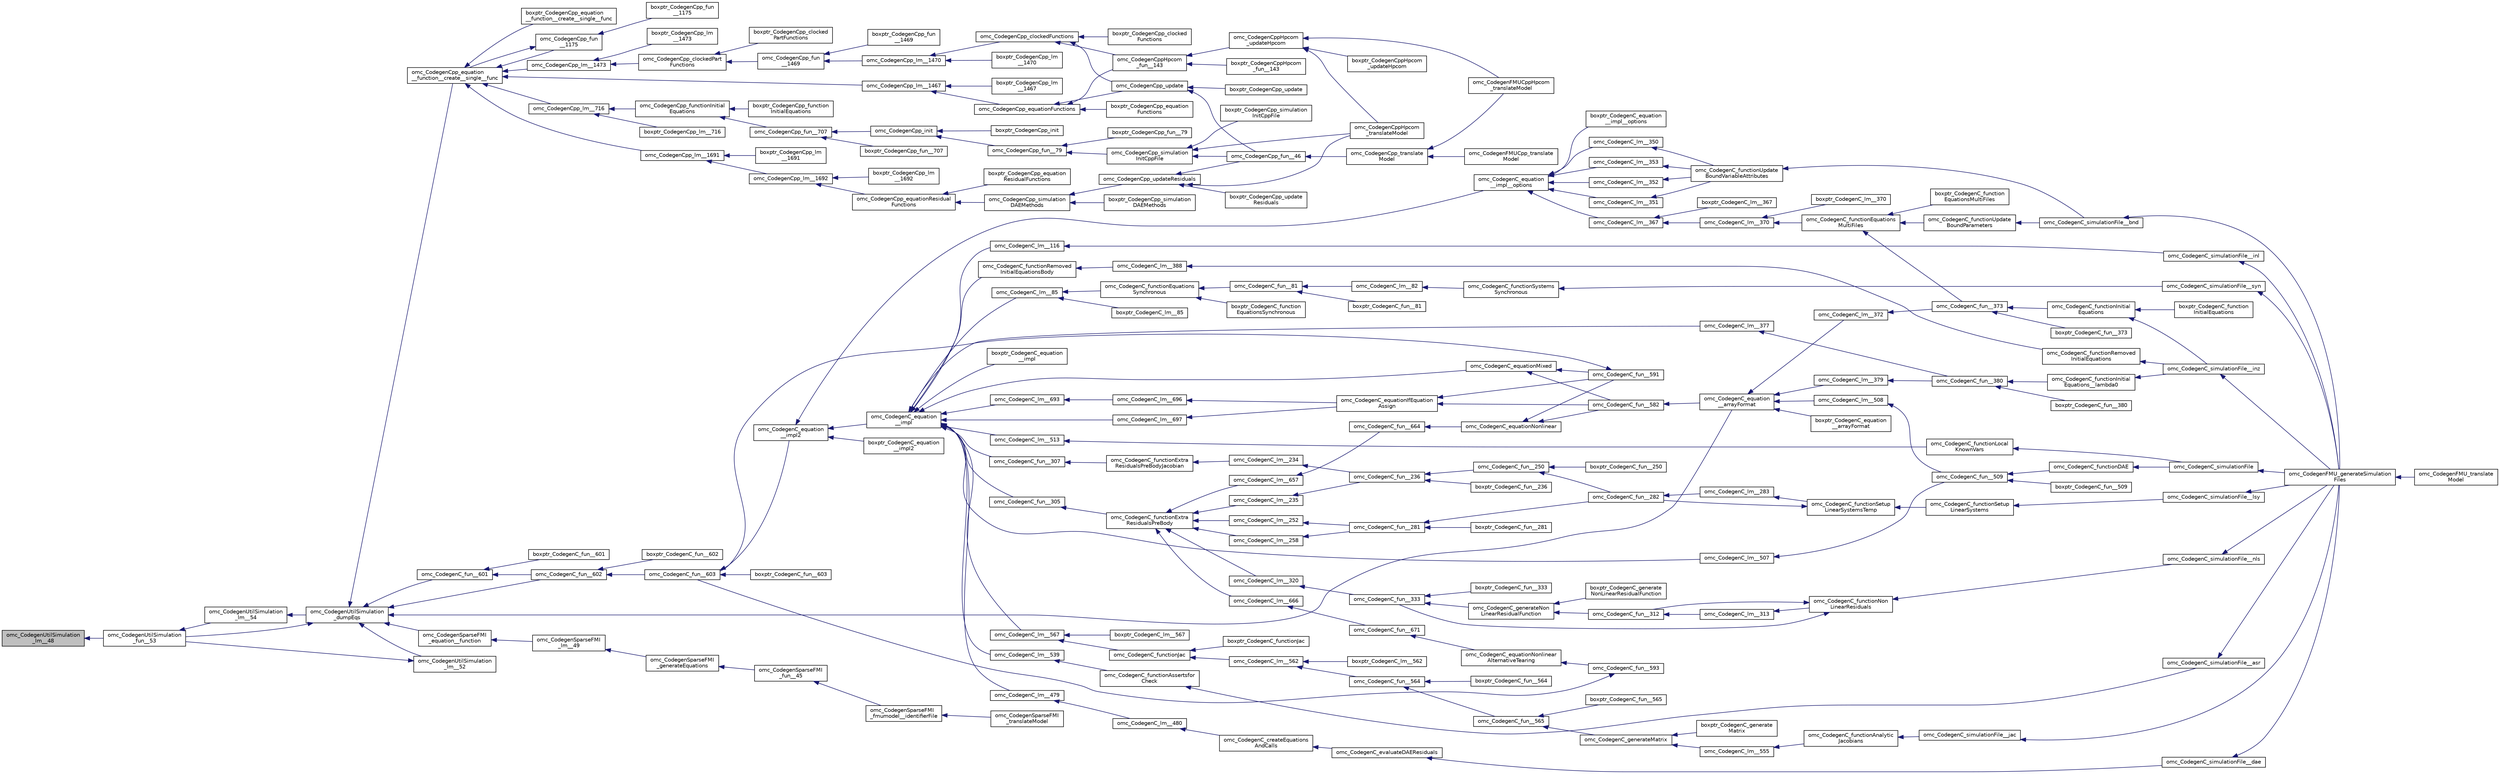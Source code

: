 digraph "omc_CodegenUtilSimulation_lm__48"
{
  edge [fontname="Helvetica",fontsize="10",labelfontname="Helvetica",labelfontsize="10"];
  node [fontname="Helvetica",fontsize="10",shape=record];
  rankdir="LR";
  Node5258 [label="omc_CodegenUtilSimulation\l_lm__48",height=0.2,width=0.4,color="black", fillcolor="grey75", style="filled", fontcolor="black"];
  Node5258 -> Node5259 [dir="back",color="midnightblue",fontsize="10",style="solid",fontname="Helvetica"];
  Node5259 [label="omc_CodegenUtilSimulation\l_fun__53",height=0.2,width=0.4,color="black", fillcolor="white", style="filled",URL="$d1/dda/_codegen_util_simulation_8c.html#abde315e24cb8e4a80dc8c84bb13526ce"];
  Node5259 -> Node5260 [dir="back",color="midnightblue",fontsize="10",style="solid",fontname="Helvetica"];
  Node5260 [label="omc_CodegenUtilSimulation\l_lm__54",height=0.2,width=0.4,color="black", fillcolor="white", style="filled",URL="$d1/dda/_codegen_util_simulation_8c.html#a4ba6533ed2d561723322f604fb020845"];
  Node5260 -> Node5261 [dir="back",color="midnightblue",fontsize="10",style="solid",fontname="Helvetica"];
  Node5261 [label="omc_CodegenUtilSimulation\l_dumpEqs",height=0.2,width=0.4,color="black", fillcolor="white", style="filled",URL="$df/d6d/_codegen_util_simulation_8h.html#a7cf0333b085b870158122dea0c05d862"];
  Node5261 -> Node5262 [dir="back",color="midnightblue",fontsize="10",style="solid",fontname="Helvetica"];
  Node5262 [label="omc_CodegenC_fun__602",height=0.2,width=0.4,color="black", fillcolor="white", style="filled",URL="$d4/ddb/_codegen_c_8c.html#a5a73b781856c82fe63ded6bef4382794"];
  Node5262 -> Node5263 [dir="back",color="midnightblue",fontsize="10",style="solid",fontname="Helvetica"];
  Node5263 [label="omc_CodegenC_fun__603",height=0.2,width=0.4,color="black", fillcolor="white", style="filled",URL="$d4/ddb/_codegen_c_8c.html#a52ecda2725090c0f23b03e9e02188e93"];
  Node5263 -> Node5264 [dir="back",color="midnightblue",fontsize="10",style="solid",fontname="Helvetica"];
  Node5264 [label="omc_CodegenC_equation\l__impl2",height=0.2,width=0.4,color="black", fillcolor="white", style="filled",URL="$d9/d0d/_codegen_c_8h.html#a6a2ded0777e0758d5ae132de3a12bb8d"];
  Node5264 -> Node5265 [dir="back",color="midnightblue",fontsize="10",style="solid",fontname="Helvetica"];
  Node5265 [label="boxptr_CodegenC_equation\l__impl2",height=0.2,width=0.4,color="black", fillcolor="white", style="filled",URL="$d9/d0d/_codegen_c_8h.html#a9774bec233aa40b5c476dee49dd4186c"];
  Node5264 -> Node5266 [dir="back",color="midnightblue",fontsize="10",style="solid",fontname="Helvetica"];
  Node5266 [label="omc_CodegenC_equation\l__impl__options",height=0.2,width=0.4,color="black", fillcolor="white", style="filled",URL="$d9/d0d/_codegen_c_8h.html#ab3b02c697848c82dbe96e05a872de526"];
  Node5266 -> Node5267 [dir="back",color="midnightblue",fontsize="10",style="solid",fontname="Helvetica"];
  Node5267 [label="boxptr_CodegenC_equation\l__impl__options",height=0.2,width=0.4,color="black", fillcolor="white", style="filled",URL="$d9/d0d/_codegen_c_8h.html#a75eb664c12f68629aa7ee564afec9ffd"];
  Node5266 -> Node5268 [dir="back",color="midnightblue",fontsize="10",style="solid",fontname="Helvetica"];
  Node5268 [label="omc_CodegenC_lm__367",height=0.2,width=0.4,color="black", fillcolor="white", style="filled",URL="$d4/ddb/_codegen_c_8c.html#aabd860692a691249b965c52531982b0e"];
  Node5268 -> Node5269 [dir="back",color="midnightblue",fontsize="10",style="solid",fontname="Helvetica"];
  Node5269 [label="omc_CodegenC_lm__370",height=0.2,width=0.4,color="black", fillcolor="white", style="filled",URL="$d4/ddb/_codegen_c_8c.html#a18a8146717b378f5dad864f84b72d278"];
  Node5269 -> Node5270 [dir="back",color="midnightblue",fontsize="10",style="solid",fontname="Helvetica"];
  Node5270 [label="omc_CodegenC_functionEquations\lMultiFiles",height=0.2,width=0.4,color="black", fillcolor="white", style="filled",URL="$d9/d0d/_codegen_c_8h.html#a858ed001eddca923c05b20f0fd0ec421"];
  Node5270 -> Node5271 [dir="back",color="midnightblue",fontsize="10",style="solid",fontname="Helvetica"];
  Node5271 [label="omc_CodegenC_fun__373",height=0.2,width=0.4,color="black", fillcolor="white", style="filled",URL="$d4/ddb/_codegen_c_8c.html#a3e763444cea2867a13a99921d0712dca"];
  Node5271 -> Node5272 [dir="back",color="midnightblue",fontsize="10",style="solid",fontname="Helvetica"];
  Node5272 [label="omc_CodegenC_functionInitial\lEquations",height=0.2,width=0.4,color="black", fillcolor="white", style="filled",URL="$d9/d0d/_codegen_c_8h.html#a782ae2f397c72c0b301b94b2a31a6402"];
  Node5272 -> Node5273 [dir="back",color="midnightblue",fontsize="10",style="solid",fontname="Helvetica"];
  Node5273 [label="boxptr_CodegenC_function\lInitialEquations",height=0.2,width=0.4,color="black", fillcolor="white", style="filled",URL="$d9/d0d/_codegen_c_8h.html#a8c9f622725bd36f260bf72f9058876e8"];
  Node5272 -> Node5274 [dir="back",color="midnightblue",fontsize="10",style="solid",fontname="Helvetica"];
  Node5274 [label="omc_CodegenC_simulationFile__inz",height=0.2,width=0.4,color="black", fillcolor="white", style="filled",URL="$d9/d0d/_codegen_c_8h.html#a844887adfcac91294f11221e8f3b65e0"];
  Node5274 -> Node5275 [dir="back",color="midnightblue",fontsize="10",style="solid",fontname="Helvetica"];
  Node5275 [label="omc_CodegenFMU_generateSimulation\lFiles",height=0.2,width=0.4,color="black", fillcolor="white", style="filled",URL="$d8/da1/_codegen_f_m_u_8h.html#ab12b09d13d7235e90b75a92f53a0df2c"];
  Node5275 -> Node5276 [dir="back",color="midnightblue",fontsize="10",style="solid",fontname="Helvetica"];
  Node5276 [label="omc_CodegenFMU_translate\lModel",height=0.2,width=0.4,color="black", fillcolor="white", style="filled",URL="$d8/da1/_codegen_f_m_u_8h.html#a486a01f4defbf1db43fd8fdd71e82656"];
  Node5271 -> Node5277 [dir="back",color="midnightblue",fontsize="10",style="solid",fontname="Helvetica"];
  Node5277 [label="boxptr_CodegenC_fun__373",height=0.2,width=0.4,color="black", fillcolor="white", style="filled",URL="$d4/ddb/_codegen_c_8c.html#aba4d6e078689fca33aae6a5c5963eebf"];
  Node5270 -> Node5278 [dir="back",color="midnightblue",fontsize="10",style="solid",fontname="Helvetica"];
  Node5278 [label="boxptr_CodegenC_function\lEquationsMultiFiles",height=0.2,width=0.4,color="black", fillcolor="white", style="filled",URL="$d9/d0d/_codegen_c_8h.html#a62a9affd2bf2b0a890041177a8be9f40"];
  Node5270 -> Node5279 [dir="back",color="midnightblue",fontsize="10",style="solid",fontname="Helvetica"];
  Node5279 [label="omc_CodegenC_functionUpdate\lBoundParameters",height=0.2,width=0.4,color="black", fillcolor="white", style="filled",URL="$d9/d0d/_codegen_c_8h.html#a186c3e3839a43858a85df42b60bba090"];
  Node5279 -> Node5280 [dir="back",color="midnightblue",fontsize="10",style="solid",fontname="Helvetica"];
  Node5280 [label="omc_CodegenC_simulationFile__bnd",height=0.2,width=0.4,color="black", fillcolor="white", style="filled",URL="$d9/d0d/_codegen_c_8h.html#a7cb7236afa497c36866eab93619c18bc"];
  Node5280 -> Node5275 [dir="back",color="midnightblue",fontsize="10",style="solid",fontname="Helvetica"];
  Node5269 -> Node5281 [dir="back",color="midnightblue",fontsize="10",style="solid",fontname="Helvetica"];
  Node5281 [label="boxptr_CodegenC_lm__370",height=0.2,width=0.4,color="black", fillcolor="white", style="filled",URL="$d4/ddb/_codegen_c_8c.html#a3606e28bb84286ccf2cf3355287c9192"];
  Node5268 -> Node5282 [dir="back",color="midnightblue",fontsize="10",style="solid",fontname="Helvetica"];
  Node5282 [label="boxptr_CodegenC_lm__367",height=0.2,width=0.4,color="black", fillcolor="white", style="filled",URL="$d4/ddb/_codegen_c_8c.html#a979b65228d852eb7d371ada0a76a94dc"];
  Node5266 -> Node5283 [dir="back",color="midnightblue",fontsize="10",style="solid",fontname="Helvetica"];
  Node5283 [label="omc_CodegenC_lm__353",height=0.2,width=0.4,color="black", fillcolor="white", style="filled",URL="$d4/ddb/_codegen_c_8c.html#aab05c025c37a60c62165c21df7fa9138"];
  Node5283 -> Node5284 [dir="back",color="midnightblue",fontsize="10",style="solid",fontname="Helvetica"];
  Node5284 [label="omc_CodegenC_functionUpdate\lBoundVariableAttributes",height=0.2,width=0.4,color="black", fillcolor="white", style="filled",URL="$d9/d0d/_codegen_c_8h.html#a0908106b708e39d29097bc6fe5aa318a"];
  Node5284 -> Node5280 [dir="back",color="midnightblue",fontsize="10",style="solid",fontname="Helvetica"];
  Node5266 -> Node5285 [dir="back",color="midnightblue",fontsize="10",style="solid",fontname="Helvetica"];
  Node5285 [label="omc_CodegenC_lm__352",height=0.2,width=0.4,color="black", fillcolor="white", style="filled",URL="$d4/ddb/_codegen_c_8c.html#ac4eb12b7f08f21478b39ccd5b4eb288d"];
  Node5285 -> Node5284 [dir="back",color="midnightblue",fontsize="10",style="solid",fontname="Helvetica"];
  Node5266 -> Node5286 [dir="back",color="midnightblue",fontsize="10",style="solid",fontname="Helvetica"];
  Node5286 [label="omc_CodegenC_lm__351",height=0.2,width=0.4,color="black", fillcolor="white", style="filled",URL="$d4/ddb/_codegen_c_8c.html#a709e2c2bc4df980353c49359e7d09065"];
  Node5286 -> Node5284 [dir="back",color="midnightblue",fontsize="10",style="solid",fontname="Helvetica"];
  Node5266 -> Node5287 [dir="back",color="midnightblue",fontsize="10",style="solid",fontname="Helvetica"];
  Node5287 [label="omc_CodegenC_lm__350",height=0.2,width=0.4,color="black", fillcolor="white", style="filled",URL="$d4/ddb/_codegen_c_8c.html#a412e304f3713f3d4d3f394d8baddf836"];
  Node5287 -> Node5284 [dir="back",color="midnightblue",fontsize="10",style="solid",fontname="Helvetica"];
  Node5264 -> Node5288 [dir="back",color="midnightblue",fontsize="10",style="solid",fontname="Helvetica"];
  Node5288 [label="omc_CodegenC_equation\l__impl",height=0.2,width=0.4,color="black", fillcolor="white", style="filled",URL="$d9/d0d/_codegen_c_8h.html#a3b0dbc43d1298f27c1e755f1a635e0cf"];
  Node5288 -> Node5289 [dir="back",color="midnightblue",fontsize="10",style="solid",fontname="Helvetica"];
  Node5289 [label="omc_CodegenC_lm__697",height=0.2,width=0.4,color="black", fillcolor="white", style="filled",URL="$d4/ddb/_codegen_c_8c.html#ab0ff4ac05349759c51c6301989351a5f"];
  Node5289 -> Node5290 [dir="back",color="midnightblue",fontsize="10",style="solid",fontname="Helvetica"];
  Node5290 [label="omc_CodegenC_equationIfEquation\lAssign",height=0.2,width=0.4,color="black", fillcolor="white", style="filled",URL="$d9/d0d/_codegen_c_8h.html#aa341b612a8e5b682d765a0fc7958590b"];
  Node5290 -> Node5291 [dir="back",color="midnightblue",fontsize="10",style="solid",fontname="Helvetica"];
  Node5291 [label="omc_CodegenC_fun__591",height=0.2,width=0.4,color="black", fillcolor="white", style="filled",URL="$d4/ddb/_codegen_c_8c.html#a3cf53c1060f29c42101bbc7cdc24de9d"];
  Node5291 -> Node5263 [dir="back",color="midnightblue",fontsize="10",style="solid",fontname="Helvetica"];
  Node5290 -> Node5292 [dir="back",color="midnightblue",fontsize="10",style="solid",fontname="Helvetica"];
  Node5292 [label="omc_CodegenC_fun__582",height=0.2,width=0.4,color="black", fillcolor="white", style="filled",URL="$d4/ddb/_codegen_c_8c.html#a05671dbebdbf81b67d6228d9b4198879"];
  Node5292 -> Node5293 [dir="back",color="midnightblue",fontsize="10",style="solid",fontname="Helvetica"];
  Node5293 [label="omc_CodegenC_equation\l__arrayFormat",height=0.2,width=0.4,color="black", fillcolor="white", style="filled",URL="$d9/d0d/_codegen_c_8h.html#a719a18d49f74c2fac41b94cafa55c865"];
  Node5293 -> Node5294 [dir="back",color="midnightblue",fontsize="10",style="solid",fontname="Helvetica"];
  Node5294 [label="boxptr_CodegenC_equation\l__arrayFormat",height=0.2,width=0.4,color="black", fillcolor="white", style="filled",URL="$d9/d0d/_codegen_c_8h.html#a6bc01e639aa824ce72c86a87d00fc687"];
  Node5293 -> Node5295 [dir="back",color="midnightblue",fontsize="10",style="solid",fontname="Helvetica"];
  Node5295 [label="omc_CodegenC_lm__508",height=0.2,width=0.4,color="black", fillcolor="white", style="filled",URL="$d4/ddb/_codegen_c_8c.html#a5b3d30567f83af852133af57c4898964"];
  Node5295 -> Node5296 [dir="back",color="midnightblue",fontsize="10",style="solid",fontname="Helvetica"];
  Node5296 [label="omc_CodegenC_fun__509",height=0.2,width=0.4,color="black", fillcolor="white", style="filled",URL="$d4/ddb/_codegen_c_8c.html#a9590fdd89dead80262572255617045f4"];
  Node5296 -> Node5297 [dir="back",color="midnightblue",fontsize="10",style="solid",fontname="Helvetica"];
  Node5297 [label="omc_CodegenC_functionDAE",height=0.2,width=0.4,color="black", fillcolor="white", style="filled",URL="$d9/d0d/_codegen_c_8h.html#a02326d75972d1abc3c909e49b05975d2"];
  Node5297 -> Node5298 [dir="back",color="midnightblue",fontsize="10",style="solid",fontname="Helvetica"];
  Node5298 [label="omc_CodegenC_simulationFile",height=0.2,width=0.4,color="black", fillcolor="white", style="filled",URL="$d9/d0d/_codegen_c_8h.html#a1d604837f785e588949d5f9e21e77eaa"];
  Node5298 -> Node5275 [dir="back",color="midnightblue",fontsize="10",style="solid",fontname="Helvetica"];
  Node5296 -> Node5299 [dir="back",color="midnightblue",fontsize="10",style="solid",fontname="Helvetica"];
  Node5299 [label="boxptr_CodegenC_fun__509",height=0.2,width=0.4,color="black", fillcolor="white", style="filled",URL="$d4/ddb/_codegen_c_8c.html#a82f0710835a776307c46d37e581a0c6f"];
  Node5293 -> Node5300 [dir="back",color="midnightblue",fontsize="10",style="solid",fontname="Helvetica"];
  Node5300 [label="omc_CodegenC_lm__379",height=0.2,width=0.4,color="black", fillcolor="white", style="filled",URL="$d4/ddb/_codegen_c_8c.html#afb3d3b88b87466a74171bf828c4945b5"];
  Node5300 -> Node5301 [dir="back",color="midnightblue",fontsize="10",style="solid",fontname="Helvetica"];
  Node5301 [label="omc_CodegenC_fun__380",height=0.2,width=0.4,color="black", fillcolor="white", style="filled",URL="$d4/ddb/_codegen_c_8c.html#a693813f54e669c4228539c12fac82d6b"];
  Node5301 -> Node5302 [dir="back",color="midnightblue",fontsize="10",style="solid",fontname="Helvetica"];
  Node5302 [label="omc_CodegenC_functionInitial\lEquations__lambda0",height=0.2,width=0.4,color="black", fillcolor="white", style="filled",URL="$d9/d0d/_codegen_c_8h.html#ae7375cac1bb7cc30f01bddbaaafaaf7c"];
  Node5302 -> Node5274 [dir="back",color="midnightblue",fontsize="10",style="solid",fontname="Helvetica"];
  Node5301 -> Node5303 [dir="back",color="midnightblue",fontsize="10",style="solid",fontname="Helvetica"];
  Node5303 [label="boxptr_CodegenC_fun__380",height=0.2,width=0.4,color="black", fillcolor="white", style="filled",URL="$d4/ddb/_codegen_c_8c.html#a4239f4ca43de8925b76ead7b41372284"];
  Node5293 -> Node5304 [dir="back",color="midnightblue",fontsize="10",style="solid",fontname="Helvetica"];
  Node5304 [label="omc_CodegenC_lm__372",height=0.2,width=0.4,color="black", fillcolor="white", style="filled",URL="$d4/ddb/_codegen_c_8c.html#a3970e9cc42010d79fe558eee3313047e"];
  Node5304 -> Node5271 [dir="back",color="midnightblue",fontsize="10",style="solid",fontname="Helvetica"];
  Node5288 -> Node5305 [dir="back",color="midnightblue",fontsize="10",style="solid",fontname="Helvetica"];
  Node5305 [label="omc_CodegenC_lm__693",height=0.2,width=0.4,color="black", fillcolor="white", style="filled",URL="$d4/ddb/_codegen_c_8c.html#a79e5979427b91016ae17b2a9c5af8062"];
  Node5305 -> Node5306 [dir="back",color="midnightblue",fontsize="10",style="solid",fontname="Helvetica"];
  Node5306 [label="omc_CodegenC_lm__696",height=0.2,width=0.4,color="black", fillcolor="white", style="filled",URL="$d4/ddb/_codegen_c_8c.html#a8c0aa7bfb69619b79d2946a5204c27e1"];
  Node5306 -> Node5290 [dir="back",color="midnightblue",fontsize="10",style="solid",fontname="Helvetica"];
  Node5288 -> Node5307 [dir="back",color="midnightblue",fontsize="10",style="solid",fontname="Helvetica"];
  Node5307 [label="omc_CodegenC_equationMixed",height=0.2,width=0.4,color="black", fillcolor="white", style="filled",URL="$d9/d0d/_codegen_c_8h.html#a3339c0ca14c08da0a8a2cf1d0a522079"];
  Node5307 -> Node5291 [dir="back",color="midnightblue",fontsize="10",style="solid",fontname="Helvetica"];
  Node5307 -> Node5292 [dir="back",color="midnightblue",fontsize="10",style="solid",fontname="Helvetica"];
  Node5288 -> Node5308 [dir="back",color="midnightblue",fontsize="10",style="solid",fontname="Helvetica"];
  Node5308 [label="boxptr_CodegenC_equation\l__impl",height=0.2,width=0.4,color="black", fillcolor="white", style="filled",URL="$d9/d0d/_codegen_c_8h.html#af3998263bd5ff13cf0ab1b3fe4fb305e"];
  Node5288 -> Node5309 [dir="back",color="midnightblue",fontsize="10",style="solid",fontname="Helvetica"];
  Node5309 [label="omc_CodegenC_lm__567",height=0.2,width=0.4,color="black", fillcolor="white", style="filled",URL="$d4/ddb/_codegen_c_8c.html#a56c909511059508f3c3cefa9a510450c"];
  Node5309 -> Node5310 [dir="back",color="midnightblue",fontsize="10",style="solid",fontname="Helvetica"];
  Node5310 [label="omc_CodegenC_functionJac",height=0.2,width=0.4,color="black", fillcolor="white", style="filled",URL="$d9/d0d/_codegen_c_8h.html#ae5e3037b85ec2d114910bbba09df2598"];
  Node5310 -> Node5311 [dir="back",color="midnightblue",fontsize="10",style="solid",fontname="Helvetica"];
  Node5311 [label="boxptr_CodegenC_functionJac",height=0.2,width=0.4,color="black", fillcolor="white", style="filled",URL="$d9/d0d/_codegen_c_8h.html#ab2ee5652c0f3daa9d31aad2ee954bf8f"];
  Node5310 -> Node5312 [dir="back",color="midnightblue",fontsize="10",style="solid",fontname="Helvetica"];
  Node5312 [label="omc_CodegenC_lm__562",height=0.2,width=0.4,color="black", fillcolor="white", style="filled",URL="$d4/ddb/_codegen_c_8c.html#ae739cca1e3f8cb348fdfbb168c566e04"];
  Node5312 -> Node5313 [dir="back",color="midnightblue",fontsize="10",style="solid",fontname="Helvetica"];
  Node5313 [label="omc_CodegenC_fun__564",height=0.2,width=0.4,color="black", fillcolor="white", style="filled",URL="$d4/ddb/_codegen_c_8c.html#af631a60117035740cd6603271379ffd5"];
  Node5313 -> Node5314 [dir="back",color="midnightblue",fontsize="10",style="solid",fontname="Helvetica"];
  Node5314 [label="omc_CodegenC_fun__565",height=0.2,width=0.4,color="black", fillcolor="white", style="filled",URL="$d4/ddb/_codegen_c_8c.html#ad18e919e924ab13a89623eef5e28e55c"];
  Node5314 -> Node5315 [dir="back",color="midnightblue",fontsize="10",style="solid",fontname="Helvetica"];
  Node5315 [label="omc_CodegenC_generateMatrix",height=0.2,width=0.4,color="black", fillcolor="white", style="filled",URL="$d9/d0d/_codegen_c_8h.html#afc4914ec53b9982825a9adf392742fef"];
  Node5315 -> Node5316 [dir="back",color="midnightblue",fontsize="10",style="solid",fontname="Helvetica"];
  Node5316 [label="boxptr_CodegenC_generate\lMatrix",height=0.2,width=0.4,color="black", fillcolor="white", style="filled",URL="$d9/d0d/_codegen_c_8h.html#afa49b0f087d5c633098facf7196b13a1"];
  Node5315 -> Node5317 [dir="back",color="midnightblue",fontsize="10",style="solid",fontname="Helvetica"];
  Node5317 [label="omc_CodegenC_lm__555",height=0.2,width=0.4,color="black", fillcolor="white", style="filled",URL="$d4/ddb/_codegen_c_8c.html#aeeefa96cfa932c995e904da2edcb0cac"];
  Node5317 -> Node5318 [dir="back",color="midnightblue",fontsize="10",style="solid",fontname="Helvetica"];
  Node5318 [label="omc_CodegenC_functionAnalytic\lJacobians",height=0.2,width=0.4,color="black", fillcolor="white", style="filled",URL="$d9/d0d/_codegen_c_8h.html#a0f6be56c31e77e35dd47b1f8fdbd2413"];
  Node5318 -> Node5319 [dir="back",color="midnightblue",fontsize="10",style="solid",fontname="Helvetica"];
  Node5319 [label="omc_CodegenC_simulationFile__jac",height=0.2,width=0.4,color="black", fillcolor="white", style="filled",URL="$d9/d0d/_codegen_c_8h.html#afab9ce6e3c35f01df8038eea0bbef614"];
  Node5319 -> Node5275 [dir="back",color="midnightblue",fontsize="10",style="solid",fontname="Helvetica"];
  Node5314 -> Node5320 [dir="back",color="midnightblue",fontsize="10",style="solid",fontname="Helvetica"];
  Node5320 [label="boxptr_CodegenC_fun__565",height=0.2,width=0.4,color="black", fillcolor="white", style="filled",URL="$d4/ddb/_codegen_c_8c.html#a808b70858283eb3380eb8c203fd5e959"];
  Node5313 -> Node5321 [dir="back",color="midnightblue",fontsize="10",style="solid",fontname="Helvetica"];
  Node5321 [label="boxptr_CodegenC_fun__564",height=0.2,width=0.4,color="black", fillcolor="white", style="filled",URL="$d4/ddb/_codegen_c_8c.html#afb8d1fed4c6f44f9db4c65cd1b072089"];
  Node5312 -> Node5322 [dir="back",color="midnightblue",fontsize="10",style="solid",fontname="Helvetica"];
  Node5322 [label="boxptr_CodegenC_lm__562",height=0.2,width=0.4,color="black", fillcolor="white", style="filled",URL="$d4/ddb/_codegen_c_8c.html#add8f9b614a295d8c76b5a5910c6430a2"];
  Node5309 -> Node5323 [dir="back",color="midnightblue",fontsize="10",style="solid",fontname="Helvetica"];
  Node5323 [label="boxptr_CodegenC_lm__567",height=0.2,width=0.4,color="black", fillcolor="white", style="filled",URL="$d4/ddb/_codegen_c_8c.html#a09aa6712e3b58ca56b75695909130cfc"];
  Node5288 -> Node5324 [dir="back",color="midnightblue",fontsize="10",style="solid",fontname="Helvetica"];
  Node5324 [label="omc_CodegenC_lm__539",height=0.2,width=0.4,color="black", fillcolor="white", style="filled",URL="$d4/ddb/_codegen_c_8c.html#a70e54394ed43a186d5d66f02824fcef3"];
  Node5324 -> Node5325 [dir="back",color="midnightblue",fontsize="10",style="solid",fontname="Helvetica"];
  Node5325 [label="omc_CodegenC_functionAssertsfor\lCheck",height=0.2,width=0.4,color="black", fillcolor="white", style="filled",URL="$d9/d0d/_codegen_c_8h.html#a4bd6e33b8c7a3feaa8c5bb0d2bb2d1ea"];
  Node5325 -> Node5326 [dir="back",color="midnightblue",fontsize="10",style="solid",fontname="Helvetica"];
  Node5326 [label="omc_CodegenC_simulationFile__asr",height=0.2,width=0.4,color="black", fillcolor="white", style="filled",URL="$d9/d0d/_codegen_c_8h.html#aa856ccb8f15b62c460fdd8bf7569ef97"];
  Node5326 -> Node5275 [dir="back",color="midnightblue",fontsize="10",style="solid",fontname="Helvetica"];
  Node5288 -> Node5327 [dir="back",color="midnightblue",fontsize="10",style="solid",fontname="Helvetica"];
  Node5327 [label="omc_CodegenC_lm__513",height=0.2,width=0.4,color="black", fillcolor="white", style="filled",URL="$d4/ddb/_codegen_c_8c.html#ae0d636baebbe04c1c432e63d0370aa0a"];
  Node5327 -> Node5328 [dir="back",color="midnightblue",fontsize="10",style="solid",fontname="Helvetica"];
  Node5328 [label="omc_CodegenC_functionLocal\lKnownVars",height=0.2,width=0.4,color="black", fillcolor="white", style="filled",URL="$d9/d0d/_codegen_c_8h.html#af3388ad3897924d1daf91d62647e1307"];
  Node5328 -> Node5298 [dir="back",color="midnightblue",fontsize="10",style="solid",fontname="Helvetica"];
  Node5288 -> Node5329 [dir="back",color="midnightblue",fontsize="10",style="solid",fontname="Helvetica"];
  Node5329 [label="omc_CodegenC_lm__507",height=0.2,width=0.4,color="black", fillcolor="white", style="filled",URL="$d4/ddb/_codegen_c_8c.html#a8a2649163b05f7b077152294e8d53bad"];
  Node5329 -> Node5296 [dir="back",color="midnightblue",fontsize="10",style="solid",fontname="Helvetica"];
  Node5288 -> Node5330 [dir="back",color="midnightblue",fontsize="10",style="solid",fontname="Helvetica"];
  Node5330 [label="omc_CodegenC_lm__479",height=0.2,width=0.4,color="black", fillcolor="white", style="filled",URL="$d4/ddb/_codegen_c_8c.html#a0f737291855eb1a1f571a614246be2dd"];
  Node5330 -> Node5331 [dir="back",color="midnightblue",fontsize="10",style="solid",fontname="Helvetica"];
  Node5331 [label="omc_CodegenC_lm__480",height=0.2,width=0.4,color="black", fillcolor="white", style="filled",URL="$d4/ddb/_codegen_c_8c.html#a628a7e005e1b36e27a9930cbdad73a48"];
  Node5331 -> Node5332 [dir="back",color="midnightblue",fontsize="10",style="solid",fontname="Helvetica"];
  Node5332 [label="omc_CodegenC_createEquations\lAndCalls",height=0.2,width=0.4,color="black", fillcolor="white", style="filled",URL="$d9/d0d/_codegen_c_8h.html#aaca0fcaf35eaf8881be5115f8234caa9"];
  Node5332 -> Node5333 [dir="back",color="midnightblue",fontsize="10",style="solid",fontname="Helvetica"];
  Node5333 [label="omc_CodegenC_evaluateDAEResiduals",height=0.2,width=0.4,color="black", fillcolor="white", style="filled",URL="$d9/d0d/_codegen_c_8h.html#a1b3799c1be07a19c967aaf88d2368333"];
  Node5333 -> Node5334 [dir="back",color="midnightblue",fontsize="10",style="solid",fontname="Helvetica"];
  Node5334 [label="omc_CodegenC_simulationFile__dae",height=0.2,width=0.4,color="black", fillcolor="white", style="filled",URL="$d9/d0d/_codegen_c_8h.html#a5c08c47a3fa194c0f5846be02299bc3a"];
  Node5334 -> Node5275 [dir="back",color="midnightblue",fontsize="10",style="solid",fontname="Helvetica"];
  Node5288 -> Node5335 [dir="back",color="midnightblue",fontsize="10",style="solid",fontname="Helvetica"];
  Node5335 [label="omc_CodegenC_functionRemoved\lInitialEquationsBody",height=0.2,width=0.4,color="black", fillcolor="white", style="filled",URL="$d9/d0d/_codegen_c_8h.html#a477e2124d77bce57b7b4f66dedb39246"];
  Node5335 -> Node5336 [dir="back",color="midnightblue",fontsize="10",style="solid",fontname="Helvetica"];
  Node5336 [label="omc_CodegenC_lm__388",height=0.2,width=0.4,color="black", fillcolor="white", style="filled",URL="$d4/ddb/_codegen_c_8c.html#ab5bc3a56017c156d013db8ecf1f7f717"];
  Node5336 -> Node5337 [dir="back",color="midnightblue",fontsize="10",style="solid",fontname="Helvetica"];
  Node5337 [label="omc_CodegenC_functionRemoved\lInitialEquations",height=0.2,width=0.4,color="black", fillcolor="white", style="filled",URL="$d9/d0d/_codegen_c_8h.html#a191340ba14a3f3b0c87dbc18ae700257"];
  Node5337 -> Node5274 [dir="back",color="midnightblue",fontsize="10",style="solid",fontname="Helvetica"];
  Node5288 -> Node5338 [dir="back",color="midnightblue",fontsize="10",style="solid",fontname="Helvetica"];
  Node5338 [label="omc_CodegenC_lm__377",height=0.2,width=0.4,color="black", fillcolor="white", style="filled",URL="$d4/ddb/_codegen_c_8c.html#a12efa8d9c36b99db3fb6bc46cbafeb82"];
  Node5338 -> Node5301 [dir="back",color="midnightblue",fontsize="10",style="solid",fontname="Helvetica"];
  Node5288 -> Node5339 [dir="back",color="midnightblue",fontsize="10",style="solid",fontname="Helvetica"];
  Node5339 [label="omc_CodegenC_fun__307",height=0.2,width=0.4,color="black", fillcolor="white", style="filled",URL="$d4/ddb/_codegen_c_8c.html#a0bfff5c3dadde54101e3fa9dbb401d5d"];
  Node5339 -> Node5340 [dir="back",color="midnightblue",fontsize="10",style="solid",fontname="Helvetica"];
  Node5340 [label="omc_CodegenC_functionExtra\lResidualsPreBodyJacobian",height=0.2,width=0.4,color="black", fillcolor="white", style="filled",URL="$d9/d0d/_codegen_c_8h.html#af175bfeb453c7426d1cb862a42a5ca8e"];
  Node5340 -> Node5341 [dir="back",color="midnightblue",fontsize="10",style="solid",fontname="Helvetica"];
  Node5341 [label="omc_CodegenC_lm__234",height=0.2,width=0.4,color="black", fillcolor="white", style="filled",URL="$d4/ddb/_codegen_c_8c.html#a96dde6e134a85d66008bcf9f37b74de0"];
  Node5341 -> Node5342 [dir="back",color="midnightblue",fontsize="10",style="solid",fontname="Helvetica"];
  Node5342 [label="omc_CodegenC_fun__236",height=0.2,width=0.4,color="black", fillcolor="white", style="filled",URL="$d4/ddb/_codegen_c_8c.html#a306f8b198865c80bf21df81f8512c0a8"];
  Node5342 -> Node5343 [dir="back",color="midnightblue",fontsize="10",style="solid",fontname="Helvetica"];
  Node5343 [label="omc_CodegenC_fun__250",height=0.2,width=0.4,color="black", fillcolor="white", style="filled",URL="$d4/ddb/_codegen_c_8c.html#a108d021331a6c7b2f7bdf51bd18011b1"];
  Node5343 -> Node5344 [dir="back",color="midnightblue",fontsize="10",style="solid",fontname="Helvetica"];
  Node5344 [label="omc_CodegenC_fun__282",height=0.2,width=0.4,color="black", fillcolor="white", style="filled",URL="$d4/ddb/_codegen_c_8c.html#a16b33857934a469a8186f785c7a521f5"];
  Node5344 -> Node5345 [dir="back",color="midnightblue",fontsize="10",style="solid",fontname="Helvetica"];
  Node5345 [label="omc_CodegenC_lm__283",height=0.2,width=0.4,color="black", fillcolor="white", style="filled",URL="$d4/ddb/_codegen_c_8c.html#afcfa903161f26d55dbe69f8a6b0c6fe1"];
  Node5345 -> Node5346 [dir="back",color="midnightblue",fontsize="10",style="solid",fontname="Helvetica"];
  Node5346 [label="omc_CodegenC_functionSetup\lLinearSystemsTemp",height=0.2,width=0.4,color="black", fillcolor="white", style="filled",URL="$d9/d0d/_codegen_c_8h.html#a091f148a06fd825fed0ae8e4fbf62a9a"];
  Node5346 -> Node5344 [dir="back",color="midnightblue",fontsize="10",style="solid",fontname="Helvetica"];
  Node5346 -> Node5347 [dir="back",color="midnightblue",fontsize="10",style="solid",fontname="Helvetica"];
  Node5347 [label="omc_CodegenC_functionSetup\lLinearSystems",height=0.2,width=0.4,color="black", fillcolor="white", style="filled",URL="$d9/d0d/_codegen_c_8h.html#a77150feeb19d35045667885eaf17673b"];
  Node5347 -> Node5348 [dir="back",color="midnightblue",fontsize="10",style="solid",fontname="Helvetica"];
  Node5348 [label="omc_CodegenC_simulationFile__lsy",height=0.2,width=0.4,color="black", fillcolor="white", style="filled",URL="$d9/d0d/_codegen_c_8h.html#a6abc65a32c863ed1cb0b84920c8143c6"];
  Node5348 -> Node5275 [dir="back",color="midnightblue",fontsize="10",style="solid",fontname="Helvetica"];
  Node5343 -> Node5349 [dir="back",color="midnightblue",fontsize="10",style="solid",fontname="Helvetica"];
  Node5349 [label="boxptr_CodegenC_fun__250",height=0.2,width=0.4,color="black", fillcolor="white", style="filled",URL="$d4/ddb/_codegen_c_8c.html#ae0a2ca2d8d8fd723f3e2b852acdd2ee7"];
  Node5342 -> Node5350 [dir="back",color="midnightblue",fontsize="10",style="solid",fontname="Helvetica"];
  Node5350 [label="boxptr_CodegenC_fun__236",height=0.2,width=0.4,color="black", fillcolor="white", style="filled",URL="$d4/ddb/_codegen_c_8c.html#a39bfedfb1e330cbd1d0b644d7f477617"];
  Node5288 -> Node5351 [dir="back",color="midnightblue",fontsize="10",style="solid",fontname="Helvetica"];
  Node5351 [label="omc_CodegenC_fun__305",height=0.2,width=0.4,color="black", fillcolor="white", style="filled",URL="$d4/ddb/_codegen_c_8c.html#a2fd67e88a5347da684e11b68af9549a7"];
  Node5351 -> Node5352 [dir="back",color="midnightblue",fontsize="10",style="solid",fontname="Helvetica"];
  Node5352 [label="omc_CodegenC_functionExtra\lResidualsPreBody",height=0.2,width=0.4,color="black", fillcolor="white", style="filled",URL="$d9/d0d/_codegen_c_8h.html#afecebad080f38127cd9b114f0dd51009"];
  Node5352 -> Node5353 [dir="back",color="midnightblue",fontsize="10",style="solid",fontname="Helvetica"];
  Node5353 [label="omc_CodegenC_lm__666",height=0.2,width=0.4,color="black", fillcolor="white", style="filled",URL="$d4/ddb/_codegen_c_8c.html#af817e518adb27f2a2455be7cd56dc724"];
  Node5353 -> Node5354 [dir="back",color="midnightblue",fontsize="10",style="solid",fontname="Helvetica"];
  Node5354 [label="omc_CodegenC_fun__671",height=0.2,width=0.4,color="black", fillcolor="white", style="filled",URL="$d4/ddb/_codegen_c_8c.html#a19896c49b3b360987ef04160815fa878"];
  Node5354 -> Node5355 [dir="back",color="midnightblue",fontsize="10",style="solid",fontname="Helvetica"];
  Node5355 [label="omc_CodegenC_equationNonlinear\lAlternativeTearing",height=0.2,width=0.4,color="black", fillcolor="white", style="filled",URL="$d9/d0d/_codegen_c_8h.html#ac930d9db27a0d28c03b328af9ab66f13"];
  Node5355 -> Node5356 [dir="back",color="midnightblue",fontsize="10",style="solid",fontname="Helvetica"];
  Node5356 [label="omc_CodegenC_fun__593",height=0.2,width=0.4,color="black", fillcolor="white", style="filled",URL="$d4/ddb/_codegen_c_8c.html#ad3d9e91b600c7b37572ed8878abdc7a4"];
  Node5356 -> Node5263 [dir="back",color="midnightblue",fontsize="10",style="solid",fontname="Helvetica"];
  Node5352 -> Node5357 [dir="back",color="midnightblue",fontsize="10",style="solid",fontname="Helvetica"];
  Node5357 [label="omc_CodegenC_lm__657",height=0.2,width=0.4,color="black", fillcolor="white", style="filled",URL="$d4/ddb/_codegen_c_8c.html#aff62621e08602c106945b720e28d7818"];
  Node5357 -> Node5358 [dir="back",color="midnightblue",fontsize="10",style="solid",fontname="Helvetica"];
  Node5358 [label="omc_CodegenC_fun__664",height=0.2,width=0.4,color="black", fillcolor="white", style="filled",URL="$d4/ddb/_codegen_c_8c.html#a3f0d109e171755f1a9725b055e1c87bb"];
  Node5358 -> Node5359 [dir="back",color="midnightblue",fontsize="10",style="solid",fontname="Helvetica"];
  Node5359 [label="omc_CodegenC_equationNonlinear",height=0.2,width=0.4,color="black", fillcolor="white", style="filled",URL="$d9/d0d/_codegen_c_8h.html#a6c4342365a85866934e9e7debafbec35"];
  Node5359 -> Node5291 [dir="back",color="midnightblue",fontsize="10",style="solid",fontname="Helvetica"];
  Node5359 -> Node5292 [dir="back",color="midnightblue",fontsize="10",style="solid",fontname="Helvetica"];
  Node5352 -> Node5360 [dir="back",color="midnightblue",fontsize="10",style="solid",fontname="Helvetica"];
  Node5360 [label="omc_CodegenC_lm__320",height=0.2,width=0.4,color="black", fillcolor="white", style="filled",URL="$d4/ddb/_codegen_c_8c.html#a6da99f5968bd3bde8df2bf93f3239fe3"];
  Node5360 -> Node5361 [dir="back",color="midnightblue",fontsize="10",style="solid",fontname="Helvetica"];
  Node5361 [label="omc_CodegenC_fun__333",height=0.2,width=0.4,color="black", fillcolor="white", style="filled",URL="$d4/ddb/_codegen_c_8c.html#a88f125668b833f0d51ae655318c77ac2"];
  Node5361 -> Node5362 [dir="back",color="midnightblue",fontsize="10",style="solid",fontname="Helvetica"];
  Node5362 [label="omc_CodegenC_generateNon\lLinearResidualFunction",height=0.2,width=0.4,color="black", fillcolor="white", style="filled",URL="$d9/d0d/_codegen_c_8h.html#a347d59bb3d24435790050c2cc00ecf67"];
  Node5362 -> Node5363 [dir="back",color="midnightblue",fontsize="10",style="solid",fontname="Helvetica"];
  Node5363 [label="boxptr_CodegenC_generate\lNonLinearResidualFunction",height=0.2,width=0.4,color="black", fillcolor="white", style="filled",URL="$d9/d0d/_codegen_c_8h.html#a3d57e6ef920b575ff798b457119491ab"];
  Node5362 -> Node5364 [dir="back",color="midnightblue",fontsize="10",style="solid",fontname="Helvetica"];
  Node5364 [label="omc_CodegenC_fun__312",height=0.2,width=0.4,color="black", fillcolor="white", style="filled",URL="$d4/ddb/_codegen_c_8c.html#a6beef64238d93f5be5f679f181733b21"];
  Node5364 -> Node5365 [dir="back",color="midnightblue",fontsize="10",style="solid",fontname="Helvetica"];
  Node5365 [label="omc_CodegenC_lm__313",height=0.2,width=0.4,color="black", fillcolor="white", style="filled",URL="$d4/ddb/_codegen_c_8c.html#a1ec7d029ef6e4988f6d9c4d07e84f891"];
  Node5365 -> Node5366 [dir="back",color="midnightblue",fontsize="10",style="solid",fontname="Helvetica"];
  Node5366 [label="omc_CodegenC_functionNon\lLinearResiduals",height=0.2,width=0.4,color="black", fillcolor="white", style="filled",URL="$d9/d0d/_codegen_c_8h.html#a48442428444981c553c232de9c465432"];
  Node5366 -> Node5361 [dir="back",color="midnightblue",fontsize="10",style="solid",fontname="Helvetica"];
  Node5366 -> Node5364 [dir="back",color="midnightblue",fontsize="10",style="solid",fontname="Helvetica"];
  Node5366 -> Node5367 [dir="back",color="midnightblue",fontsize="10",style="solid",fontname="Helvetica"];
  Node5367 [label="omc_CodegenC_simulationFile__nls",height=0.2,width=0.4,color="black", fillcolor="white", style="filled",URL="$d9/d0d/_codegen_c_8h.html#afe96b2560fe4123fbf64805e52c4976e"];
  Node5367 -> Node5275 [dir="back",color="midnightblue",fontsize="10",style="solid",fontname="Helvetica"];
  Node5361 -> Node5368 [dir="back",color="midnightblue",fontsize="10",style="solid",fontname="Helvetica"];
  Node5368 [label="boxptr_CodegenC_fun__333",height=0.2,width=0.4,color="black", fillcolor="white", style="filled",URL="$d4/ddb/_codegen_c_8c.html#a464e4a7851d0d7b10cbe9b2c9f4dd65e"];
  Node5352 -> Node5369 [dir="back",color="midnightblue",fontsize="10",style="solid",fontname="Helvetica"];
  Node5369 [label="omc_CodegenC_lm__258",height=0.2,width=0.4,color="black", fillcolor="white", style="filled",URL="$d4/ddb/_codegen_c_8c.html#a320f6369f06889612c7569be81f73137"];
  Node5369 -> Node5370 [dir="back",color="midnightblue",fontsize="10",style="solid",fontname="Helvetica"];
  Node5370 [label="omc_CodegenC_fun__281",height=0.2,width=0.4,color="black", fillcolor="white", style="filled",URL="$d4/ddb/_codegen_c_8c.html#a81f94152371bbdf85b7caf6e47eaf5dc"];
  Node5370 -> Node5344 [dir="back",color="midnightblue",fontsize="10",style="solid",fontname="Helvetica"];
  Node5370 -> Node5371 [dir="back",color="midnightblue",fontsize="10",style="solid",fontname="Helvetica"];
  Node5371 [label="boxptr_CodegenC_fun__281",height=0.2,width=0.4,color="black", fillcolor="white", style="filled",URL="$d4/ddb/_codegen_c_8c.html#a5fcc87c49177624d821d75d41f82602c"];
  Node5352 -> Node5372 [dir="back",color="midnightblue",fontsize="10",style="solid",fontname="Helvetica"];
  Node5372 [label="omc_CodegenC_lm__252",height=0.2,width=0.4,color="black", fillcolor="white", style="filled",URL="$d4/ddb/_codegen_c_8c.html#ae8c834296ac75fc0ebf68d9670233b51"];
  Node5372 -> Node5370 [dir="back",color="midnightblue",fontsize="10",style="solid",fontname="Helvetica"];
  Node5352 -> Node5373 [dir="back",color="midnightblue",fontsize="10",style="solid",fontname="Helvetica"];
  Node5373 [label="omc_CodegenC_lm__235",height=0.2,width=0.4,color="black", fillcolor="white", style="filled",URL="$d4/ddb/_codegen_c_8c.html#acdbd37efc3932cfa237d1a35b2e71173"];
  Node5373 -> Node5342 [dir="back",color="midnightblue",fontsize="10",style="solid",fontname="Helvetica"];
  Node5288 -> Node5374 [dir="back",color="midnightblue",fontsize="10",style="solid",fontname="Helvetica"];
  Node5374 [label="omc_CodegenC_lm__116",height=0.2,width=0.4,color="black", fillcolor="white", style="filled",URL="$d4/ddb/_codegen_c_8c.html#a1250917a17ee30ea2e42143630f1a4fd"];
  Node5374 -> Node5375 [dir="back",color="midnightblue",fontsize="10",style="solid",fontname="Helvetica"];
  Node5375 [label="omc_CodegenC_simulationFile__inl",height=0.2,width=0.4,color="black", fillcolor="white", style="filled",URL="$d9/d0d/_codegen_c_8h.html#a3e06ded79611e60bb9aa3493c73ef449"];
  Node5375 -> Node5275 [dir="back",color="midnightblue",fontsize="10",style="solid",fontname="Helvetica"];
  Node5288 -> Node5376 [dir="back",color="midnightblue",fontsize="10",style="solid",fontname="Helvetica"];
  Node5376 [label="omc_CodegenC_lm__85",height=0.2,width=0.4,color="black", fillcolor="white", style="filled",URL="$d4/ddb/_codegen_c_8c.html#a9958c0c20a894f9258f5ec436f737bed"];
  Node5376 -> Node5377 [dir="back",color="midnightblue",fontsize="10",style="solid",fontname="Helvetica"];
  Node5377 [label="omc_CodegenC_functionEquations\lSynchronous",height=0.2,width=0.4,color="black", fillcolor="white", style="filled",URL="$d9/d0d/_codegen_c_8h.html#aae7d25ebfa68d264186447fe76da7563"];
  Node5377 -> Node5378 [dir="back",color="midnightblue",fontsize="10",style="solid",fontname="Helvetica"];
  Node5378 [label="boxptr_CodegenC_function\lEquationsSynchronous",height=0.2,width=0.4,color="black", fillcolor="white", style="filled",URL="$d9/d0d/_codegen_c_8h.html#ae9b3d7953a1900674ae1818d4cf1303d"];
  Node5377 -> Node5379 [dir="back",color="midnightblue",fontsize="10",style="solid",fontname="Helvetica"];
  Node5379 [label="omc_CodegenC_fun__81",height=0.2,width=0.4,color="black", fillcolor="white", style="filled",URL="$d4/ddb/_codegen_c_8c.html#a00b16fceafce440b901447eef6371bcf"];
  Node5379 -> Node5380 [dir="back",color="midnightblue",fontsize="10",style="solid",fontname="Helvetica"];
  Node5380 [label="omc_CodegenC_lm__82",height=0.2,width=0.4,color="black", fillcolor="white", style="filled",URL="$d4/ddb/_codegen_c_8c.html#a36a0cd67f7093b050b3936c88eac3b3f"];
  Node5380 -> Node5381 [dir="back",color="midnightblue",fontsize="10",style="solid",fontname="Helvetica"];
  Node5381 [label="omc_CodegenC_functionSystems\lSynchronous",height=0.2,width=0.4,color="black", fillcolor="white", style="filled",URL="$d9/d0d/_codegen_c_8h.html#a20a1e576629d5a8ce04e672a91194917"];
  Node5381 -> Node5382 [dir="back",color="midnightblue",fontsize="10",style="solid",fontname="Helvetica"];
  Node5382 [label="omc_CodegenC_simulationFile__syn",height=0.2,width=0.4,color="black", fillcolor="white", style="filled",URL="$d9/d0d/_codegen_c_8h.html#a070b6a5a53314385c3a93faf66a61d48"];
  Node5382 -> Node5275 [dir="back",color="midnightblue",fontsize="10",style="solid",fontname="Helvetica"];
  Node5379 -> Node5383 [dir="back",color="midnightblue",fontsize="10",style="solid",fontname="Helvetica"];
  Node5383 [label="boxptr_CodegenC_fun__81",height=0.2,width=0.4,color="black", fillcolor="white", style="filled",URL="$d4/ddb/_codegen_c_8c.html#a40e7ef9b2afc0c339c45ec1b39975ac9"];
  Node5376 -> Node5384 [dir="back",color="midnightblue",fontsize="10",style="solid",fontname="Helvetica"];
  Node5384 [label="boxptr_CodegenC_lm__85",height=0.2,width=0.4,color="black", fillcolor="white", style="filled",URL="$d4/ddb/_codegen_c_8c.html#a8b118428d566435eacead9cb3ff38fb1"];
  Node5263 -> Node5385 [dir="back",color="midnightblue",fontsize="10",style="solid",fontname="Helvetica"];
  Node5385 [label="boxptr_CodegenC_fun__603",height=0.2,width=0.4,color="black", fillcolor="white", style="filled",URL="$d4/ddb/_codegen_c_8c.html#aa6a086ded12d4e46d57402bc1ca47200"];
  Node5262 -> Node5386 [dir="back",color="midnightblue",fontsize="10",style="solid",fontname="Helvetica"];
  Node5386 [label="boxptr_CodegenC_fun__602",height=0.2,width=0.4,color="black", fillcolor="white", style="filled",URL="$d4/ddb/_codegen_c_8c.html#a0c13e64dc9e970794c7c2972cd9e063b"];
  Node5261 -> Node5387 [dir="back",color="midnightblue",fontsize="10",style="solid",fontname="Helvetica"];
  Node5387 [label="omc_CodegenC_fun__601",height=0.2,width=0.4,color="black", fillcolor="white", style="filled",URL="$d4/ddb/_codegen_c_8c.html#a8c5d2d35a605bb07054f04e20fbc75a4"];
  Node5387 -> Node5262 [dir="back",color="midnightblue",fontsize="10",style="solid",fontname="Helvetica"];
  Node5387 -> Node5388 [dir="back",color="midnightblue",fontsize="10",style="solid",fontname="Helvetica"];
  Node5388 [label="boxptr_CodegenC_fun__601",height=0.2,width=0.4,color="black", fillcolor="white", style="filled",URL="$d4/ddb/_codegen_c_8c.html#a63b6fded5f2577e52cabfbaa062db84e"];
  Node5261 -> Node5293 [dir="back",color="midnightblue",fontsize="10",style="solid",fontname="Helvetica"];
  Node5261 -> Node5389 [dir="back",color="midnightblue",fontsize="10",style="solid",fontname="Helvetica"];
  Node5389 [label="omc_CodegenCpp_equation\l__function__create__single__func",height=0.2,width=0.4,color="black", fillcolor="white", style="filled",URL="$d6/d8e/_codegen_cpp_8h.html#a77a1558ccd2001d6cfd3ce529f9d6634"];
  Node5389 -> Node5390 [dir="back",color="midnightblue",fontsize="10",style="solid",fontname="Helvetica"];
  Node5390 [label="omc_CodegenCpp_lm__1691",height=0.2,width=0.4,color="black", fillcolor="white", style="filled",URL="$d0/df9/_codegen_cpp_8c.html#a5d4d2c0687bfb4d97e0f39cff482e02a"];
  Node5390 -> Node5391 [dir="back",color="midnightblue",fontsize="10",style="solid",fontname="Helvetica"];
  Node5391 [label="omc_CodegenCpp_lm__1692",height=0.2,width=0.4,color="black", fillcolor="white", style="filled",URL="$d0/df9/_codegen_cpp_8c.html#a137aa0c1b82d7f3ce13f4b4bb73738de"];
  Node5391 -> Node5392 [dir="back",color="midnightblue",fontsize="10",style="solid",fontname="Helvetica"];
  Node5392 [label="omc_CodegenCpp_equationResidual\lFunctions",height=0.2,width=0.4,color="black", fillcolor="white", style="filled",URL="$d6/d8e/_codegen_cpp_8h.html#a6ec25f366ee78d9726504fca21d63718"];
  Node5392 -> Node5393 [dir="back",color="midnightblue",fontsize="10",style="solid",fontname="Helvetica"];
  Node5393 [label="boxptr_CodegenCpp_equation\lResidualFunctions",height=0.2,width=0.4,color="black", fillcolor="white", style="filled",URL="$d6/d8e/_codegen_cpp_8h.html#ae77dc1f06d7870ea73fbcbd24a425500"];
  Node5392 -> Node5394 [dir="back",color="midnightblue",fontsize="10",style="solid",fontname="Helvetica"];
  Node5394 [label="omc_CodegenCpp_simulation\lDAEMethods",height=0.2,width=0.4,color="black", fillcolor="white", style="filled",URL="$d6/d8e/_codegen_cpp_8h.html#a16bdd8349c602016cb64004fcc08f896"];
  Node5394 -> Node5395 [dir="back",color="midnightblue",fontsize="10",style="solid",fontname="Helvetica"];
  Node5395 [label="boxptr_CodegenCpp_simulation\lDAEMethods",height=0.2,width=0.4,color="black", fillcolor="white", style="filled",URL="$d6/d8e/_codegen_cpp_8h.html#a892dbb7bfe689543836abc8c9abc9402"];
  Node5394 -> Node5396 [dir="back",color="midnightblue",fontsize="10",style="solid",fontname="Helvetica"];
  Node5396 [label="omc_CodegenCpp_updateResiduals",height=0.2,width=0.4,color="black", fillcolor="white", style="filled",URL="$d6/d8e/_codegen_cpp_8h.html#ae8560ff391cfa0357fa1a63e68320179"];
  Node5396 -> Node5397 [dir="back",color="midnightblue",fontsize="10",style="solid",fontname="Helvetica"];
  Node5397 [label="boxptr_CodegenCpp_update\lResiduals",height=0.2,width=0.4,color="black", fillcolor="white", style="filled",URL="$d6/d8e/_codegen_cpp_8h.html#af9a632f29b2f99ce3542b7627df381f8"];
  Node5396 -> Node5398 [dir="back",color="midnightblue",fontsize="10",style="solid",fontname="Helvetica"];
  Node5398 [label="omc_CodegenCpp_fun__46",height=0.2,width=0.4,color="black", fillcolor="white", style="filled",URL="$d0/df9/_codegen_cpp_8c.html#aa7c7709a5cda769632291bb6f29d8b29"];
  Node5398 -> Node5399 [dir="back",color="midnightblue",fontsize="10",style="solid",fontname="Helvetica"];
  Node5399 [label="omc_CodegenCpp_translate\lModel",height=0.2,width=0.4,color="black", fillcolor="white", style="filled",URL="$d6/d8e/_codegen_cpp_8h.html#a54676ae5ee46975a3ec1566a9856625c"];
  Node5399 -> Node5400 [dir="back",color="midnightblue",fontsize="10",style="solid",fontname="Helvetica"];
  Node5400 [label="omc_CodegenFMUCpp_translate\lModel",height=0.2,width=0.4,color="black", fillcolor="white", style="filled",URL="$d5/d4c/_codegen_f_m_u_cpp_8h.html#a1fc774045fbfd7b6dc9872f8b61ccdad"];
  Node5399 -> Node5401 [dir="back",color="midnightblue",fontsize="10",style="solid",fontname="Helvetica"];
  Node5401 [label="omc_CodegenFMUCppHpcom\l_translateModel",height=0.2,width=0.4,color="black", fillcolor="white", style="filled",URL="$d5/d8c/_codegen_f_m_u_cpp_hpcom_8h.html#abed9b64290450d80d93f9ce199b9ecc5"];
  Node5396 -> Node5402 [dir="back",color="midnightblue",fontsize="10",style="solid",fontname="Helvetica"];
  Node5402 [label="omc_CodegenCppHpcom\l_translateModel",height=0.2,width=0.4,color="black", fillcolor="white", style="filled",URL="$d0/d7b/_codegen_cpp_hpcom_8h.html#a423a0801fb73dbae738bcf88b4d4f9b1"];
  Node5391 -> Node5403 [dir="back",color="midnightblue",fontsize="10",style="solid",fontname="Helvetica"];
  Node5403 [label="boxptr_CodegenCpp_lm\l__1692",height=0.2,width=0.4,color="black", fillcolor="white", style="filled",URL="$d0/df9/_codegen_cpp_8c.html#a77e49c8ce9958aa58813368fef05eaf1"];
  Node5390 -> Node5404 [dir="back",color="midnightblue",fontsize="10",style="solid",fontname="Helvetica"];
  Node5404 [label="boxptr_CodegenCpp_lm\l__1691",height=0.2,width=0.4,color="black", fillcolor="white", style="filled",URL="$d0/df9/_codegen_cpp_8c.html#a58adcb728745e59a4a4ffad3dc0dda28"];
  Node5389 -> Node5405 [dir="back",color="midnightblue",fontsize="10",style="solid",fontname="Helvetica"];
  Node5405 [label="omc_CodegenCpp_lm__1473",height=0.2,width=0.4,color="black", fillcolor="white", style="filled",URL="$d0/df9/_codegen_cpp_8c.html#a7c9d4e7bead3a6f5937d311dcbf57eaa"];
  Node5405 -> Node5406 [dir="back",color="midnightblue",fontsize="10",style="solid",fontname="Helvetica"];
  Node5406 [label="omc_CodegenCpp_clockedPart\lFunctions",height=0.2,width=0.4,color="black", fillcolor="white", style="filled",URL="$d6/d8e/_codegen_cpp_8h.html#a21b6e1fc553e3525454f38d40705d8c8"];
  Node5406 -> Node5407 [dir="back",color="midnightblue",fontsize="10",style="solid",fontname="Helvetica"];
  Node5407 [label="boxptr_CodegenCpp_clocked\lPartFunctions",height=0.2,width=0.4,color="black", fillcolor="white", style="filled",URL="$d6/d8e/_codegen_cpp_8h.html#a863ddb124b45d241f5c60261d736088d"];
  Node5406 -> Node5408 [dir="back",color="midnightblue",fontsize="10",style="solid",fontname="Helvetica"];
  Node5408 [label="omc_CodegenCpp_fun\l__1469",height=0.2,width=0.4,color="black", fillcolor="white", style="filled",URL="$d0/df9/_codegen_cpp_8c.html#ab5c3afe464a6f4bf4aad8545e0988f6f"];
  Node5408 -> Node5409 [dir="back",color="midnightblue",fontsize="10",style="solid",fontname="Helvetica"];
  Node5409 [label="omc_CodegenCpp_lm__1470",height=0.2,width=0.4,color="black", fillcolor="white", style="filled",URL="$d0/df9/_codegen_cpp_8c.html#abf73ad4d813e6db254ac52f4728a6931"];
  Node5409 -> Node5410 [dir="back",color="midnightblue",fontsize="10",style="solid",fontname="Helvetica"];
  Node5410 [label="omc_CodegenCpp_clockedFunctions",height=0.2,width=0.4,color="black", fillcolor="white", style="filled",URL="$d6/d8e/_codegen_cpp_8h.html#ae7968f24973308f487580205e159dbc5"];
  Node5410 -> Node5411 [dir="back",color="midnightblue",fontsize="10",style="solid",fontname="Helvetica"];
  Node5411 [label="boxptr_CodegenCpp_clocked\lFunctions",height=0.2,width=0.4,color="black", fillcolor="white", style="filled",URL="$d6/d8e/_codegen_cpp_8h.html#adc34bb94815b39dbb97854c5cca7e59a"];
  Node5410 -> Node5412 [dir="back",color="midnightblue",fontsize="10",style="solid",fontname="Helvetica"];
  Node5412 [label="omc_CodegenCpp_update",height=0.2,width=0.4,color="black", fillcolor="white", style="filled",URL="$d6/d8e/_codegen_cpp_8h.html#abe0f09a3c4c0513c1e9a47be4cc4953f"];
  Node5412 -> Node5413 [dir="back",color="midnightblue",fontsize="10",style="solid",fontname="Helvetica"];
  Node5413 [label="boxptr_CodegenCpp_update",height=0.2,width=0.4,color="black", fillcolor="white", style="filled",URL="$d6/d8e/_codegen_cpp_8h.html#a6bd1da7e786effd70818fdd7f8bff125"];
  Node5412 -> Node5398 [dir="back",color="midnightblue",fontsize="10",style="solid",fontname="Helvetica"];
  Node5410 -> Node5414 [dir="back",color="midnightblue",fontsize="10",style="solid",fontname="Helvetica"];
  Node5414 [label="omc_CodegenCppHpcom\l_fun__143",height=0.2,width=0.4,color="black", fillcolor="white", style="filled",URL="$df/ddf/_codegen_cpp_hpcom_8c.html#acdb132d346d54106542d58e9653bd555"];
  Node5414 -> Node5415 [dir="back",color="midnightblue",fontsize="10",style="solid",fontname="Helvetica"];
  Node5415 [label="omc_CodegenCppHpcom\l_updateHpcom",height=0.2,width=0.4,color="black", fillcolor="white", style="filled",URL="$d0/d7b/_codegen_cpp_hpcom_8h.html#a9c6bf1d2077f5b4493059ae207aff3c3"];
  Node5415 -> Node5416 [dir="back",color="midnightblue",fontsize="10",style="solid",fontname="Helvetica"];
  Node5416 [label="boxptr_CodegenCppHpcom\l_updateHpcom",height=0.2,width=0.4,color="black", fillcolor="white", style="filled",URL="$d0/d7b/_codegen_cpp_hpcom_8h.html#aa3c916c423e3221bd25e86c0b6130858"];
  Node5415 -> Node5402 [dir="back",color="midnightblue",fontsize="10",style="solid",fontname="Helvetica"];
  Node5415 -> Node5401 [dir="back",color="midnightblue",fontsize="10",style="solid",fontname="Helvetica"];
  Node5414 -> Node5417 [dir="back",color="midnightblue",fontsize="10",style="solid",fontname="Helvetica"];
  Node5417 [label="boxptr_CodegenCppHpcom\l_fun__143",height=0.2,width=0.4,color="black", fillcolor="white", style="filled",URL="$df/ddf/_codegen_cpp_hpcom_8c.html#ac01508e8f12545cff4bbe95206df974e"];
  Node5409 -> Node5418 [dir="back",color="midnightblue",fontsize="10",style="solid",fontname="Helvetica"];
  Node5418 [label="boxptr_CodegenCpp_lm\l__1470",height=0.2,width=0.4,color="black", fillcolor="white", style="filled",URL="$d0/df9/_codegen_cpp_8c.html#ab6e26d5743e1dc341905752d598552fb"];
  Node5408 -> Node5419 [dir="back",color="midnightblue",fontsize="10",style="solid",fontname="Helvetica"];
  Node5419 [label="boxptr_CodegenCpp_fun\l__1469",height=0.2,width=0.4,color="black", fillcolor="white", style="filled",URL="$d0/df9/_codegen_cpp_8c.html#ae21410f2ced87bf3e480b41dd296c75e"];
  Node5405 -> Node5420 [dir="back",color="midnightblue",fontsize="10",style="solid",fontname="Helvetica"];
  Node5420 [label="boxptr_CodegenCpp_lm\l__1473",height=0.2,width=0.4,color="black", fillcolor="white", style="filled",URL="$d0/df9/_codegen_cpp_8c.html#ad4f2578feed314f21313e281d99f373e"];
  Node5389 -> Node5421 [dir="back",color="midnightblue",fontsize="10",style="solid",fontname="Helvetica"];
  Node5421 [label="omc_CodegenCpp_lm__1467",height=0.2,width=0.4,color="black", fillcolor="white", style="filled",URL="$d0/df9/_codegen_cpp_8c.html#a378f13ef39a5aa639380cc33d75fb27f"];
  Node5421 -> Node5422 [dir="back",color="midnightblue",fontsize="10",style="solid",fontname="Helvetica"];
  Node5422 [label="omc_CodegenCpp_equationFunctions",height=0.2,width=0.4,color="black", fillcolor="white", style="filled",URL="$d6/d8e/_codegen_cpp_8h.html#a8452ab21b6a29b1b92db616b92638a6b"];
  Node5422 -> Node5423 [dir="back",color="midnightblue",fontsize="10",style="solid",fontname="Helvetica"];
  Node5423 [label="boxptr_CodegenCpp_equation\lFunctions",height=0.2,width=0.4,color="black", fillcolor="white", style="filled",URL="$d6/d8e/_codegen_cpp_8h.html#a93f28f548f579b73dee85267a147f18e"];
  Node5422 -> Node5412 [dir="back",color="midnightblue",fontsize="10",style="solid",fontname="Helvetica"];
  Node5422 -> Node5414 [dir="back",color="midnightblue",fontsize="10",style="solid",fontname="Helvetica"];
  Node5421 -> Node5424 [dir="back",color="midnightblue",fontsize="10",style="solid",fontname="Helvetica"];
  Node5424 [label="boxptr_CodegenCpp_lm\l__1467",height=0.2,width=0.4,color="black", fillcolor="white", style="filled",URL="$d0/df9/_codegen_cpp_8c.html#a9799504d89bb1358891e3652ca00efd3"];
  Node5389 -> Node5425 [dir="back",color="midnightblue",fontsize="10",style="solid",fontname="Helvetica"];
  Node5425 [label="boxptr_CodegenCpp_equation\l__function__create__single__func",height=0.2,width=0.4,color="black", fillcolor="white", style="filled",URL="$d6/d8e/_codegen_cpp_8h.html#ab6b2211eeb07a77c57f4b2ff47ebcbef"];
  Node5389 -> Node5426 [dir="back",color="midnightblue",fontsize="10",style="solid",fontname="Helvetica"];
  Node5426 [label="omc_CodegenCpp_fun\l__1175",height=0.2,width=0.4,color="black", fillcolor="white", style="filled",URL="$d0/df9/_codegen_cpp_8c.html#a0c4c0e711010ff59da1d1721cd005cc9"];
  Node5426 -> Node5389 [dir="back",color="midnightblue",fontsize="10",style="solid",fontname="Helvetica"];
  Node5426 -> Node5427 [dir="back",color="midnightblue",fontsize="10",style="solid",fontname="Helvetica"];
  Node5427 [label="boxptr_CodegenCpp_fun\l__1175",height=0.2,width=0.4,color="black", fillcolor="white", style="filled",URL="$d0/df9/_codegen_cpp_8c.html#a557275befb9da2d2d80a9c1fe421a2f8"];
  Node5389 -> Node5428 [dir="back",color="midnightblue",fontsize="10",style="solid",fontname="Helvetica"];
  Node5428 [label="omc_CodegenCpp_lm__716",height=0.2,width=0.4,color="black", fillcolor="white", style="filled",URL="$d0/df9/_codegen_cpp_8c.html#a676e8110c184d4f252a187080f2c805f"];
  Node5428 -> Node5429 [dir="back",color="midnightblue",fontsize="10",style="solid",fontname="Helvetica"];
  Node5429 [label="omc_CodegenCpp_functionInitial\lEquations",height=0.2,width=0.4,color="black", fillcolor="white", style="filled",URL="$d6/d8e/_codegen_cpp_8h.html#a2f3548427d02edc24813e7e67a067248"];
  Node5429 -> Node5430 [dir="back",color="midnightblue",fontsize="10",style="solid",fontname="Helvetica"];
  Node5430 [label="boxptr_CodegenCpp_function\lInitialEquations",height=0.2,width=0.4,color="black", fillcolor="white", style="filled",URL="$d6/d8e/_codegen_cpp_8h.html#a2047ac9faf68f8de5b7dd91bd167cde3"];
  Node5429 -> Node5431 [dir="back",color="midnightblue",fontsize="10",style="solid",fontname="Helvetica"];
  Node5431 [label="omc_CodegenCpp_fun__707",height=0.2,width=0.4,color="black", fillcolor="white", style="filled",URL="$d0/df9/_codegen_cpp_8c.html#a415810f2ec386743c5154c6c8f3edddc"];
  Node5431 -> Node5432 [dir="back",color="midnightblue",fontsize="10",style="solid",fontname="Helvetica"];
  Node5432 [label="omc_CodegenCpp_init",height=0.2,width=0.4,color="black", fillcolor="white", style="filled",URL="$d6/d8e/_codegen_cpp_8h.html#ac0fff69f8c9828faabeef00a0442a80b"];
  Node5432 -> Node5433 [dir="back",color="midnightblue",fontsize="10",style="solid",fontname="Helvetica"];
  Node5433 [label="boxptr_CodegenCpp_init",height=0.2,width=0.4,color="black", fillcolor="white", style="filled",URL="$d6/d8e/_codegen_cpp_8h.html#abd40527a1c1adc7ee1426bd310cdb993"];
  Node5432 -> Node5434 [dir="back",color="midnightblue",fontsize="10",style="solid",fontname="Helvetica"];
  Node5434 [label="omc_CodegenCpp_fun__79",height=0.2,width=0.4,color="black", fillcolor="white", style="filled",URL="$d0/df9/_codegen_cpp_8c.html#a954148b0dc99e696e01e0b6f6e8e6a5f"];
  Node5434 -> Node5435 [dir="back",color="midnightblue",fontsize="10",style="solid",fontname="Helvetica"];
  Node5435 [label="omc_CodegenCpp_simulation\lInitCppFile",height=0.2,width=0.4,color="black", fillcolor="white", style="filled",URL="$d6/d8e/_codegen_cpp_8h.html#add0c769243a8180c2706b4f39f55d28e"];
  Node5435 -> Node5436 [dir="back",color="midnightblue",fontsize="10",style="solid",fontname="Helvetica"];
  Node5436 [label="boxptr_CodegenCpp_simulation\lInitCppFile",height=0.2,width=0.4,color="black", fillcolor="white", style="filled",URL="$d6/d8e/_codegen_cpp_8h.html#a116ded935091e83b939ed564f83c75d5"];
  Node5435 -> Node5398 [dir="back",color="midnightblue",fontsize="10",style="solid",fontname="Helvetica"];
  Node5435 -> Node5402 [dir="back",color="midnightblue",fontsize="10",style="solid",fontname="Helvetica"];
  Node5434 -> Node5437 [dir="back",color="midnightblue",fontsize="10",style="solid",fontname="Helvetica"];
  Node5437 [label="boxptr_CodegenCpp_fun__79",height=0.2,width=0.4,color="black", fillcolor="white", style="filled",URL="$d0/df9/_codegen_cpp_8c.html#a3e017b22577c199e680bae66f40bdb64"];
  Node5431 -> Node5438 [dir="back",color="midnightblue",fontsize="10",style="solid",fontname="Helvetica"];
  Node5438 [label="boxptr_CodegenCpp_fun__707",height=0.2,width=0.4,color="black", fillcolor="white", style="filled",URL="$d0/df9/_codegen_cpp_8c.html#a7ae52fb5f2bdf010ad4d02561993ab48"];
  Node5428 -> Node5439 [dir="back",color="midnightblue",fontsize="10",style="solid",fontname="Helvetica"];
  Node5439 [label="boxptr_CodegenCpp_lm__716",height=0.2,width=0.4,color="black", fillcolor="white", style="filled",URL="$d0/df9/_codegen_cpp_8c.html#a3879804fe703a1588f75d8b68de8fd1e"];
  Node5261 -> Node5440 [dir="back",color="midnightblue",fontsize="10",style="solid",fontname="Helvetica"];
  Node5440 [label="omc_CodegenSparseFMI\l_equation__function",height=0.2,width=0.4,color="black", fillcolor="white", style="filled",URL="$da/d88/_codegen_sparse_f_m_i_8h.html#a3b6d78478d2920ade27380933feef664"];
  Node5440 -> Node5441 [dir="back",color="midnightblue",fontsize="10",style="solid",fontname="Helvetica"];
  Node5441 [label="omc_CodegenSparseFMI\l_lm__49",height=0.2,width=0.4,color="black", fillcolor="white", style="filled",URL="$d1/d2e/_codegen_sparse_f_m_i_8c.html#afd950130e5951ce5d9b078504b8e5445"];
  Node5441 -> Node5442 [dir="back",color="midnightblue",fontsize="10",style="solid",fontname="Helvetica"];
  Node5442 [label="omc_CodegenSparseFMI\l_generateEquations",height=0.2,width=0.4,color="black", fillcolor="white", style="filled",URL="$da/d88/_codegen_sparse_f_m_i_8h.html#a944e50c37aa93fa6e9c540a7d9a7f671"];
  Node5442 -> Node5443 [dir="back",color="midnightblue",fontsize="10",style="solid",fontname="Helvetica"];
  Node5443 [label="omc_CodegenSparseFMI\l_fun__45",height=0.2,width=0.4,color="black", fillcolor="white", style="filled",URL="$d1/d2e/_codegen_sparse_f_m_i_8c.html#a33c397eee4567dbaf5269d88f9ea50f2"];
  Node5443 -> Node5444 [dir="back",color="midnightblue",fontsize="10",style="solid",fontname="Helvetica"];
  Node5444 [label="omc_CodegenSparseFMI\l_fmumodel__identifierFile",height=0.2,width=0.4,color="black", fillcolor="white", style="filled",URL="$da/d88/_codegen_sparse_f_m_i_8h.html#a0d704247081fbb1f268bdd5ae5d7f3f3"];
  Node5444 -> Node5445 [dir="back",color="midnightblue",fontsize="10",style="solid",fontname="Helvetica"];
  Node5445 [label="omc_CodegenSparseFMI\l_translateModel",height=0.2,width=0.4,color="black", fillcolor="white", style="filled",URL="$da/d88/_codegen_sparse_f_m_i_8h.html#a6e115544fcae7968ab9fa00a0ea17b1d"];
  Node5261 -> Node5259 [dir="back",color="midnightblue",fontsize="10",style="solid",fontname="Helvetica"];
  Node5261 -> Node5446 [dir="back",color="midnightblue",fontsize="10",style="solid",fontname="Helvetica"];
  Node5446 [label="omc_CodegenUtilSimulation\l_lm__52",height=0.2,width=0.4,color="black", fillcolor="white", style="filled",URL="$d1/dda/_codegen_util_simulation_8c.html#aec6f38c9eff7e63fb5a89a91fad76042"];
  Node5446 -> Node5259 [dir="back",color="midnightblue",fontsize="10",style="solid",fontname="Helvetica"];
}

